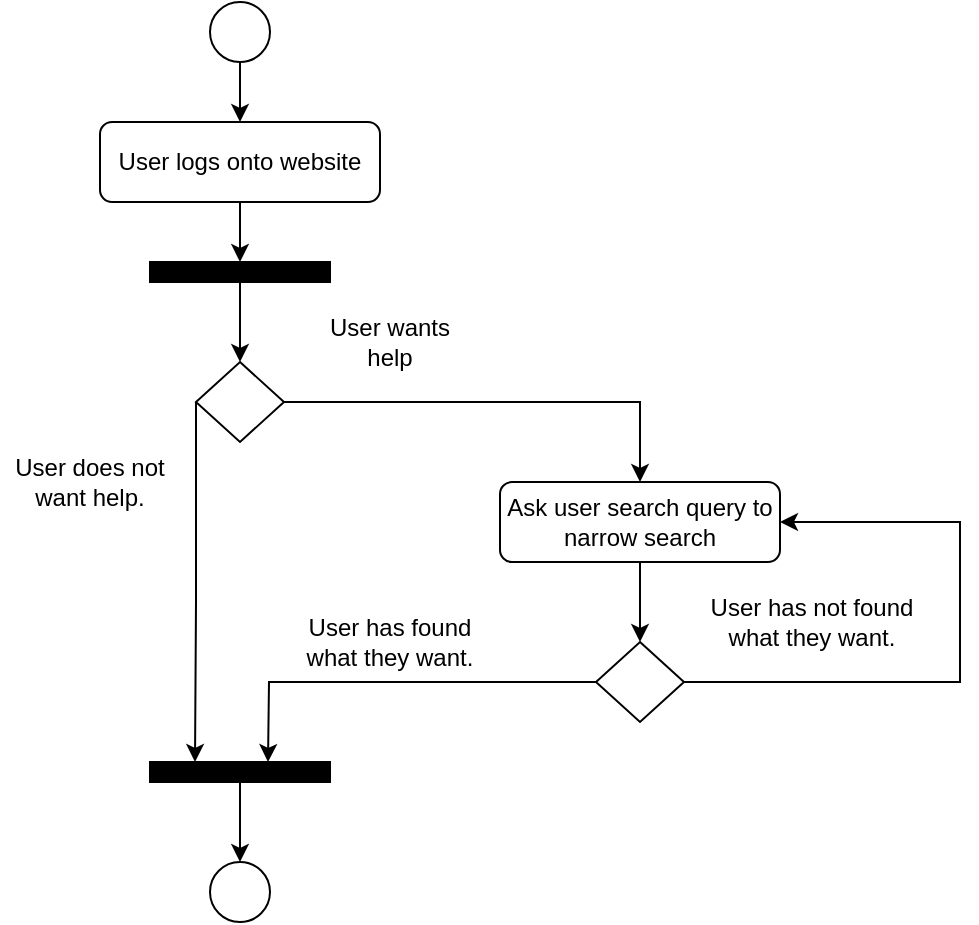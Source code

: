 <mxfile version="15.7.4" type="device"><diagram id="SL-lRR0RWyKBtdmFg5uK" name="Page-1"><mxGraphModel dx="1248" dy="661" grid="1" gridSize="10" guides="1" tooltips="1" connect="1" arrows="1" fold="1" page="1" pageScale="1" pageWidth="827" pageHeight="1169" math="0" shadow="0"><root><mxCell id="0"/><mxCell id="1" parent="0"/><mxCell id="5VvFAZlOYwozYR5Jlhd7-1" value="" style="ellipse;whiteSpace=wrap;html=1;aspect=fixed;" vertex="1" parent="1"><mxGeometry x="375" y="70" width="30" height="30" as="geometry"/></mxCell><mxCell id="5VvFAZlOYwozYR5Jlhd7-2" value="User logs onto website" style="rounded=1;whiteSpace=wrap;html=1;" vertex="1" parent="1"><mxGeometry x="320" y="130" width="140" height="40" as="geometry"/></mxCell><mxCell id="5VvFAZlOYwozYR5Jlhd7-28" style="edgeStyle=orthogonalEdgeStyle;rounded=0;orthogonalLoop=1;jettySize=auto;html=1;exitX=0;exitY=0.5;exitDx=0;exitDy=0;entryX=0.25;entryY=0;entryDx=0;entryDy=0;" edge="1" parent="1" source="5VvFAZlOYwozYR5Jlhd7-4" target="5VvFAZlOYwozYR5Jlhd7-19"><mxGeometry relative="1" as="geometry"><Array as="points"><mxPoint x="368" y="370"/></Array></mxGeometry></mxCell><mxCell id="5VvFAZlOYwozYR5Jlhd7-31" style="edgeStyle=orthogonalEdgeStyle;rounded=0;orthogonalLoop=1;jettySize=auto;html=1;exitX=1;exitY=0.5;exitDx=0;exitDy=0;entryX=0.5;entryY=0;entryDx=0;entryDy=0;" edge="1" parent="1" source="5VvFAZlOYwozYR5Jlhd7-4" target="5VvFAZlOYwozYR5Jlhd7-30"><mxGeometry relative="1" as="geometry"/></mxCell><mxCell id="5VvFAZlOYwozYR5Jlhd7-4" value="" style="rhombus;whiteSpace=wrap;html=1;" vertex="1" parent="1"><mxGeometry x="368" y="250" width="44" height="40" as="geometry"/></mxCell><mxCell id="5VvFAZlOYwozYR5Jlhd7-5" value="" style="endArrow=classic;html=1;rounded=0;entryX=0.5;entryY=0;entryDx=0;entryDy=0;" edge="1" parent="1" target="5VvFAZlOYwozYR5Jlhd7-4"><mxGeometry width="50" height="50" relative="1" as="geometry"><mxPoint x="390" y="210" as="sourcePoint"/><mxPoint x="400" y="170" as="targetPoint"/></mxGeometry></mxCell><mxCell id="5VvFAZlOYwozYR5Jlhd7-8" value="User wants help" style="text;html=1;strokeColor=none;fillColor=none;align=center;verticalAlign=middle;whiteSpace=wrap;rounded=0;" vertex="1" parent="1"><mxGeometry x="430" y="220" width="70" height="40" as="geometry"/></mxCell><mxCell id="5VvFAZlOYwozYR5Jlhd7-15" value="" style="endArrow=classic;html=1;rounded=0;entryX=0.5;entryY=0;entryDx=0;entryDy=0;exitX=0.5;exitY=1;exitDx=0;exitDy=0;" edge="1" parent="1" source="5VvFAZlOYwozYR5Jlhd7-1" target="5VvFAZlOYwozYR5Jlhd7-2"><mxGeometry width="50" height="50" relative="1" as="geometry"><mxPoint x="390" y="110" as="sourcePoint"/><mxPoint x="400" y="100" as="targetPoint"/></mxGeometry></mxCell><mxCell id="5VvFAZlOYwozYR5Jlhd7-16" value="" style="rounded=0;whiteSpace=wrap;html=1;fillColor=#000000;" vertex="1" parent="1"><mxGeometry x="345" y="200" width="90" height="10" as="geometry"/></mxCell><mxCell id="5VvFAZlOYwozYR5Jlhd7-18" value="" style="endArrow=classic;html=1;rounded=0;entryX=0.5;entryY=0;entryDx=0;entryDy=0;" edge="1" parent="1" source="5VvFAZlOYwozYR5Jlhd7-2" target="5VvFAZlOYwozYR5Jlhd7-16"><mxGeometry width="50" height="50" relative="1" as="geometry"><mxPoint x="390" y="180" as="sourcePoint"/><mxPoint x="400" y="150" as="targetPoint"/></mxGeometry></mxCell><mxCell id="5VvFAZlOYwozYR5Jlhd7-19" value="" style="rounded=0;whiteSpace=wrap;html=1;fillColor=#000000;" vertex="1" parent="1"><mxGeometry x="345" y="450" width="90" height="10" as="geometry"/></mxCell><mxCell id="5VvFAZlOYwozYR5Jlhd7-20" value="" style="ellipse;whiteSpace=wrap;html=1;aspect=fixed;" vertex="1" parent="1"><mxGeometry x="375" y="500" width="30" height="30" as="geometry"/></mxCell><mxCell id="5VvFAZlOYwozYR5Jlhd7-21" value="" style="endArrow=classic;html=1;rounded=0;exitX=0.5;exitY=1;exitDx=0;exitDy=0;" edge="1" parent="1" source="5VvFAZlOYwozYR5Jlhd7-19"><mxGeometry width="50" height="50" relative="1" as="geometry"><mxPoint x="390" y="460" as="sourcePoint"/><mxPoint x="390" y="500" as="targetPoint"/></mxGeometry></mxCell><mxCell id="5VvFAZlOYwozYR5Jlhd7-22" value="User does not want help." style="text;html=1;strokeColor=none;fillColor=none;align=center;verticalAlign=middle;whiteSpace=wrap;rounded=0;" vertex="1" parent="1"><mxGeometry x="270" y="290" width="90" height="40" as="geometry"/></mxCell><mxCell id="5VvFAZlOYwozYR5Jlhd7-37" style="edgeStyle=orthogonalEdgeStyle;rounded=0;orthogonalLoop=1;jettySize=auto;html=1;exitX=0.5;exitY=1;exitDx=0;exitDy=0;entryX=0.5;entryY=0;entryDx=0;entryDy=0;" edge="1" parent="1" source="5VvFAZlOYwozYR5Jlhd7-30" target="5VvFAZlOYwozYR5Jlhd7-32"><mxGeometry relative="1" as="geometry"/></mxCell><mxCell id="5VvFAZlOYwozYR5Jlhd7-30" value="Ask user search query to narrow search" style="rounded=1;whiteSpace=wrap;html=1;" vertex="1" parent="1"><mxGeometry x="520" y="310" width="140" height="40" as="geometry"/></mxCell><mxCell id="5VvFAZlOYwozYR5Jlhd7-34" style="edgeStyle=orthogonalEdgeStyle;rounded=0;orthogonalLoop=1;jettySize=auto;html=1;exitX=0;exitY=0.5;exitDx=0;exitDy=0;" edge="1" parent="1" source="5VvFAZlOYwozYR5Jlhd7-32"><mxGeometry relative="1" as="geometry"><mxPoint x="404" y="450" as="targetPoint"/></mxGeometry></mxCell><mxCell id="5VvFAZlOYwozYR5Jlhd7-36" style="edgeStyle=orthogonalEdgeStyle;rounded=0;orthogonalLoop=1;jettySize=auto;html=1;exitX=1;exitY=0.5;exitDx=0;exitDy=0;entryX=1;entryY=0.5;entryDx=0;entryDy=0;" edge="1" parent="1" source="5VvFAZlOYwozYR5Jlhd7-32" target="5VvFAZlOYwozYR5Jlhd7-30"><mxGeometry relative="1" as="geometry"><mxPoint x="730" y="260" as="targetPoint"/><Array as="points"><mxPoint x="750" y="410"/><mxPoint x="750" y="330"/></Array></mxGeometry></mxCell><mxCell id="5VvFAZlOYwozYR5Jlhd7-32" value="" style="rhombus;whiteSpace=wrap;html=1;" vertex="1" parent="1"><mxGeometry x="568" y="390" width="44" height="40" as="geometry"/></mxCell><mxCell id="5VvFAZlOYwozYR5Jlhd7-33" value="User has found what they want." style="text;html=1;strokeColor=none;fillColor=none;align=center;verticalAlign=middle;whiteSpace=wrap;rounded=0;" vertex="1" parent="1"><mxGeometry x="420" y="370" width="90" height="40" as="geometry"/></mxCell><mxCell id="5VvFAZlOYwozYR5Jlhd7-35" value="User has not found what they want." style="text;html=1;strokeColor=none;fillColor=none;align=center;verticalAlign=middle;whiteSpace=wrap;rounded=0;" vertex="1" parent="1"><mxGeometry x="612" y="360" width="128" height="40" as="geometry"/></mxCell></root></mxGraphModel></diagram></mxfile>